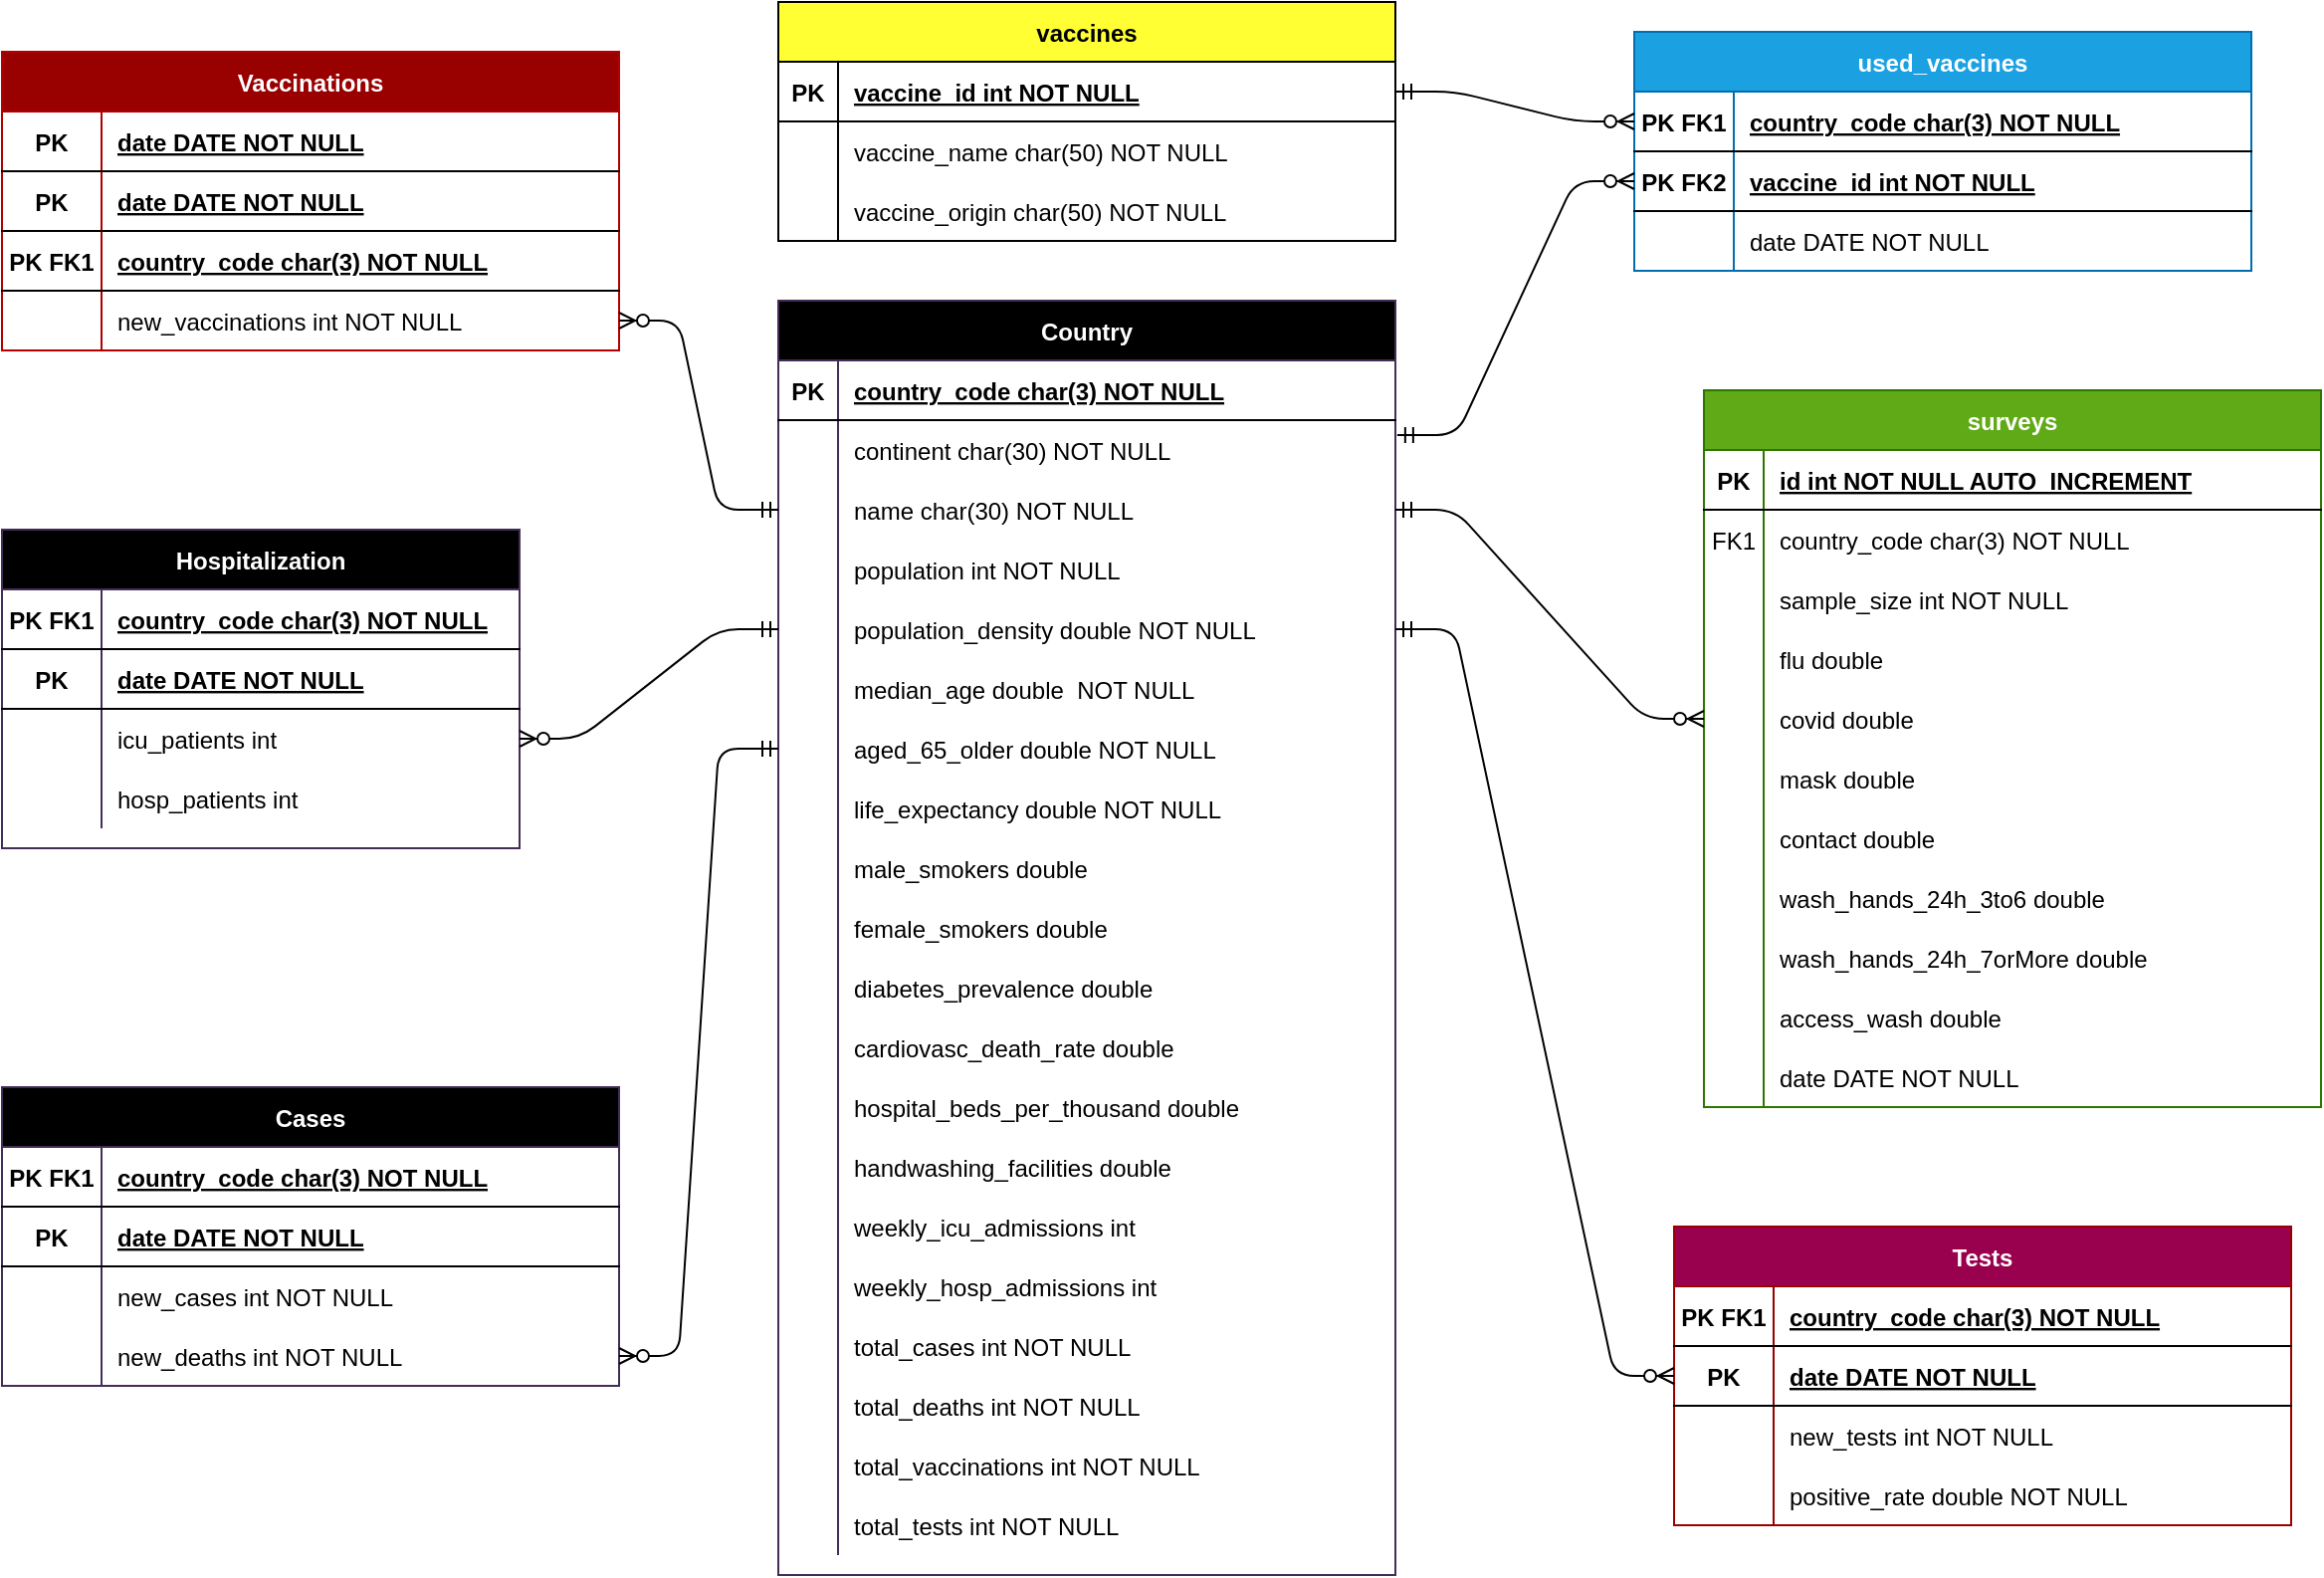 <mxfile version="14.5.1" type="github">
  <diagram id="R2lEEEUBdFMjLlhIrx00" name="Page-1">
    <mxGraphModel dx="6433" dy="5980" grid="1" gridSize="10" guides="1" tooltips="1" connect="1" arrows="1" fold="1" page="1" pageScale="1" pageWidth="1500" pageHeight="1000" math="0" shadow="0" extFonts="Permanent Marker^https://fonts.googleapis.com/css?family=Permanent+Marker">
      <root>
        <mxCell id="0" />
        <mxCell id="1" parent="0" />
        <mxCell id="SY6T6C2xdvZ6JYTsEvK5-23" value="Country" style="shape=table;startSize=30;container=1;collapsible=1;childLayout=tableLayout;fixedRows=1;rowLines=0;fontStyle=1;align=center;resizeLast=1;strokeColor=#432D57;fontColor=#ffffff;fillColor=#000000;" parent="1" vertex="1">
          <mxGeometry x="-2480" y="-3800" width="310" height="640" as="geometry">
            <mxRectangle x="100" y="-850" width="80" height="30" as="alternateBounds" />
          </mxGeometry>
        </mxCell>
        <mxCell id="SY6T6C2xdvZ6JYTsEvK5-24" value="" style="shape=partialRectangle;collapsible=0;dropTarget=0;pointerEvents=0;fillColor=none;points=[[0,0.5],[1,0.5]];portConstraint=eastwest;top=0;left=0;right=0;bottom=1;" parent="SY6T6C2xdvZ6JYTsEvK5-23" vertex="1">
          <mxGeometry y="30" width="310" height="30" as="geometry" />
        </mxCell>
        <mxCell id="SY6T6C2xdvZ6JYTsEvK5-25" value="PK" style="shape=partialRectangle;overflow=hidden;connectable=0;fillColor=none;top=0;left=0;bottom=0;right=0;fontStyle=1;" parent="SY6T6C2xdvZ6JYTsEvK5-24" vertex="1">
          <mxGeometry width="30" height="30" as="geometry" />
        </mxCell>
        <mxCell id="SY6T6C2xdvZ6JYTsEvK5-26" value="country_code char(3) NOT NULL" style="shape=partialRectangle;overflow=hidden;connectable=0;fillColor=none;top=0;left=0;bottom=0;right=0;align=left;spacingLeft=6;fontStyle=5;" parent="SY6T6C2xdvZ6JYTsEvK5-24" vertex="1">
          <mxGeometry x="30" width="280" height="30" as="geometry" />
        </mxCell>
        <mxCell id="SY6T6C2xdvZ6JYTsEvK5-27" value="" style="shape=partialRectangle;collapsible=0;dropTarget=0;pointerEvents=0;fillColor=none;points=[[0,0.5],[1,0.5]];portConstraint=eastwest;top=0;left=0;right=0;bottom=0;" parent="SY6T6C2xdvZ6JYTsEvK5-23" vertex="1">
          <mxGeometry y="60" width="310" height="30" as="geometry" />
        </mxCell>
        <mxCell id="SY6T6C2xdvZ6JYTsEvK5-28" value="" style="shape=partialRectangle;overflow=hidden;connectable=0;fillColor=none;top=0;left=0;bottom=0;right=0;" parent="SY6T6C2xdvZ6JYTsEvK5-27" vertex="1">
          <mxGeometry width="30" height="30" as="geometry" />
        </mxCell>
        <mxCell id="SY6T6C2xdvZ6JYTsEvK5-29" value="continent char(30) NOT NULL" style="shape=partialRectangle;overflow=hidden;connectable=0;fillColor=none;top=0;left=0;bottom=0;right=0;align=left;spacingLeft=6;" parent="SY6T6C2xdvZ6JYTsEvK5-27" vertex="1">
          <mxGeometry x="30" width="280" height="30" as="geometry" />
        </mxCell>
        <mxCell id="SY6T6C2xdvZ6JYTsEvK5-30" value="" style="shape=partialRectangle;collapsible=0;dropTarget=0;pointerEvents=0;fillColor=none;top=0;left=0;bottom=0;right=0;points=[[0,0.5],[1,0.5]];portConstraint=eastwest;" parent="SY6T6C2xdvZ6JYTsEvK5-23" vertex="1">
          <mxGeometry y="90" width="310" height="30" as="geometry" />
        </mxCell>
        <mxCell id="SY6T6C2xdvZ6JYTsEvK5-31" value="" style="shape=partialRectangle;connectable=0;fillColor=none;top=0;left=0;bottom=0;right=0;editable=1;overflow=hidden;" parent="SY6T6C2xdvZ6JYTsEvK5-30" vertex="1">
          <mxGeometry width="30" height="30" as="geometry" />
        </mxCell>
        <mxCell id="SY6T6C2xdvZ6JYTsEvK5-32" value="name char(30) NOT NULL" style="shape=partialRectangle;connectable=0;fillColor=none;top=0;left=0;bottom=0;right=0;align=left;spacingLeft=6;overflow=hidden;" parent="SY6T6C2xdvZ6JYTsEvK5-30" vertex="1">
          <mxGeometry x="30" width="280" height="30" as="geometry" />
        </mxCell>
        <mxCell id="SY6T6C2xdvZ6JYTsEvK5-33" value="" style="shape=partialRectangle;collapsible=0;dropTarget=0;pointerEvents=0;fillColor=none;top=0;left=0;bottom=0;right=0;points=[[0,0.5],[1,0.5]];portConstraint=eastwest;" parent="SY6T6C2xdvZ6JYTsEvK5-23" vertex="1">
          <mxGeometry y="120" width="310" height="30" as="geometry" />
        </mxCell>
        <mxCell id="SY6T6C2xdvZ6JYTsEvK5-34" value="" style="shape=partialRectangle;connectable=0;fillColor=none;top=0;left=0;bottom=0;right=0;editable=1;overflow=hidden;" parent="SY6T6C2xdvZ6JYTsEvK5-33" vertex="1">
          <mxGeometry width="30" height="30" as="geometry" />
        </mxCell>
        <mxCell id="SY6T6C2xdvZ6JYTsEvK5-35" value="population int NOT NULL" style="shape=partialRectangle;connectable=0;fillColor=none;top=0;left=0;bottom=0;right=0;align=left;spacingLeft=6;overflow=hidden;" parent="SY6T6C2xdvZ6JYTsEvK5-33" vertex="1">
          <mxGeometry x="30" width="280" height="30" as="geometry" />
        </mxCell>
        <mxCell id="SY6T6C2xdvZ6JYTsEvK5-36" value="" style="shape=partialRectangle;collapsible=0;dropTarget=0;pointerEvents=0;fillColor=none;top=0;left=0;bottom=0;right=0;points=[[0,0.5],[1,0.5]];portConstraint=eastwest;" parent="SY6T6C2xdvZ6JYTsEvK5-23" vertex="1">
          <mxGeometry y="150" width="310" height="30" as="geometry" />
        </mxCell>
        <mxCell id="SY6T6C2xdvZ6JYTsEvK5-37" value="" style="shape=partialRectangle;connectable=0;fillColor=none;top=0;left=0;bottom=0;right=0;editable=1;overflow=hidden;" parent="SY6T6C2xdvZ6JYTsEvK5-36" vertex="1">
          <mxGeometry width="30" height="30" as="geometry" />
        </mxCell>
        <mxCell id="SY6T6C2xdvZ6JYTsEvK5-38" value="population_density double NOT NULL" style="shape=partialRectangle;connectable=0;fillColor=none;top=0;left=0;bottom=0;right=0;align=left;spacingLeft=6;overflow=hidden;" parent="SY6T6C2xdvZ6JYTsEvK5-36" vertex="1">
          <mxGeometry x="30" width="280" height="30" as="geometry" />
        </mxCell>
        <mxCell id="SY6T6C2xdvZ6JYTsEvK5-39" value="" style="shape=partialRectangle;collapsible=0;dropTarget=0;pointerEvents=0;fillColor=none;top=0;left=0;bottom=0;right=0;points=[[0,0.5],[1,0.5]];portConstraint=eastwest;" parent="SY6T6C2xdvZ6JYTsEvK5-23" vertex="1">
          <mxGeometry y="180" width="310" height="30" as="geometry" />
        </mxCell>
        <mxCell id="SY6T6C2xdvZ6JYTsEvK5-40" value="" style="shape=partialRectangle;connectable=0;fillColor=none;top=0;left=0;bottom=0;right=0;editable=1;overflow=hidden;" parent="SY6T6C2xdvZ6JYTsEvK5-39" vertex="1">
          <mxGeometry width="30" height="30" as="geometry" />
        </mxCell>
        <mxCell id="SY6T6C2xdvZ6JYTsEvK5-41" value="median_age double  NOT NULL" style="shape=partialRectangle;connectable=0;fillColor=none;top=0;left=0;bottom=0;right=0;align=left;spacingLeft=6;overflow=hidden;" parent="SY6T6C2xdvZ6JYTsEvK5-39" vertex="1">
          <mxGeometry x="30" width="280" height="30" as="geometry" />
        </mxCell>
        <mxCell id="SY6T6C2xdvZ6JYTsEvK5-42" value="" style="shape=partialRectangle;collapsible=0;dropTarget=0;pointerEvents=0;fillColor=none;top=0;left=0;bottom=0;right=0;points=[[0,0.5],[1,0.5]];portConstraint=eastwest;" parent="SY6T6C2xdvZ6JYTsEvK5-23" vertex="1">
          <mxGeometry y="210" width="310" height="30" as="geometry" />
        </mxCell>
        <mxCell id="SY6T6C2xdvZ6JYTsEvK5-43" value="" style="shape=partialRectangle;connectable=0;fillColor=none;top=0;left=0;bottom=0;right=0;editable=1;overflow=hidden;" parent="SY6T6C2xdvZ6JYTsEvK5-42" vertex="1">
          <mxGeometry width="30" height="30" as="geometry" />
        </mxCell>
        <mxCell id="SY6T6C2xdvZ6JYTsEvK5-44" value="aged_65_older double NOT NULL" style="shape=partialRectangle;connectable=0;fillColor=none;top=0;left=0;bottom=0;right=0;align=left;spacingLeft=6;overflow=hidden;" parent="SY6T6C2xdvZ6JYTsEvK5-42" vertex="1">
          <mxGeometry x="30" width="280" height="30" as="geometry" />
        </mxCell>
        <mxCell id="SY6T6C2xdvZ6JYTsEvK5-48" value="" style="shape=partialRectangle;collapsible=0;dropTarget=0;pointerEvents=0;fillColor=none;top=0;left=0;bottom=0;right=0;points=[[0,0.5],[1,0.5]];portConstraint=eastwest;" parent="SY6T6C2xdvZ6JYTsEvK5-23" vertex="1">
          <mxGeometry y="240" width="310" height="30" as="geometry" />
        </mxCell>
        <mxCell id="SY6T6C2xdvZ6JYTsEvK5-49" value="" style="shape=partialRectangle;connectable=0;fillColor=none;top=0;left=0;bottom=0;right=0;editable=1;overflow=hidden;" parent="SY6T6C2xdvZ6JYTsEvK5-48" vertex="1">
          <mxGeometry width="30" height="30" as="geometry" />
        </mxCell>
        <mxCell id="SY6T6C2xdvZ6JYTsEvK5-50" value="life_expectancy double NOT NULL" style="shape=partialRectangle;connectable=0;fillColor=none;top=0;left=0;bottom=0;right=0;align=left;spacingLeft=6;overflow=hidden;" parent="SY6T6C2xdvZ6JYTsEvK5-48" vertex="1">
          <mxGeometry x="30" width="280" height="30" as="geometry" />
        </mxCell>
        <mxCell id="SY6T6C2xdvZ6JYTsEvK5-51" value="" style="shape=partialRectangle;collapsible=0;dropTarget=0;pointerEvents=0;fillColor=none;top=0;left=0;bottom=0;right=0;points=[[0,0.5],[1,0.5]];portConstraint=eastwest;" parent="SY6T6C2xdvZ6JYTsEvK5-23" vertex="1">
          <mxGeometry y="270" width="310" height="30" as="geometry" />
        </mxCell>
        <mxCell id="SY6T6C2xdvZ6JYTsEvK5-52" value="" style="shape=partialRectangle;connectable=0;fillColor=none;top=0;left=0;bottom=0;right=0;editable=1;overflow=hidden;" parent="SY6T6C2xdvZ6JYTsEvK5-51" vertex="1">
          <mxGeometry width="30" height="30" as="geometry" />
        </mxCell>
        <mxCell id="SY6T6C2xdvZ6JYTsEvK5-53" value="male_smokers double" style="shape=partialRectangle;connectable=0;fillColor=none;top=0;left=0;bottom=0;right=0;align=left;spacingLeft=6;overflow=hidden;" parent="SY6T6C2xdvZ6JYTsEvK5-51" vertex="1">
          <mxGeometry x="30" width="280" height="30" as="geometry" />
        </mxCell>
        <mxCell id="SY6T6C2xdvZ6JYTsEvK5-54" value="" style="shape=partialRectangle;collapsible=0;dropTarget=0;pointerEvents=0;fillColor=none;top=0;left=0;bottom=0;right=0;points=[[0,0.5],[1,0.5]];portConstraint=eastwest;" parent="SY6T6C2xdvZ6JYTsEvK5-23" vertex="1">
          <mxGeometry y="300" width="310" height="30" as="geometry" />
        </mxCell>
        <mxCell id="SY6T6C2xdvZ6JYTsEvK5-55" value="" style="shape=partialRectangle;connectable=0;fillColor=none;top=0;left=0;bottom=0;right=0;editable=1;overflow=hidden;" parent="SY6T6C2xdvZ6JYTsEvK5-54" vertex="1">
          <mxGeometry width="30" height="30" as="geometry" />
        </mxCell>
        <mxCell id="SY6T6C2xdvZ6JYTsEvK5-56" value="female_smokers double" style="shape=partialRectangle;connectable=0;fillColor=none;top=0;left=0;bottom=0;right=0;align=left;spacingLeft=6;overflow=hidden;" parent="SY6T6C2xdvZ6JYTsEvK5-54" vertex="1">
          <mxGeometry x="30" width="280" height="30" as="geometry" />
        </mxCell>
        <mxCell id="SY6T6C2xdvZ6JYTsEvK5-57" value="" style="shape=partialRectangle;collapsible=0;dropTarget=0;pointerEvents=0;fillColor=none;top=0;left=0;bottom=0;right=0;points=[[0,0.5],[1,0.5]];portConstraint=eastwest;" parent="SY6T6C2xdvZ6JYTsEvK5-23" vertex="1">
          <mxGeometry y="330" width="310" height="30" as="geometry" />
        </mxCell>
        <mxCell id="SY6T6C2xdvZ6JYTsEvK5-58" value="" style="shape=partialRectangle;connectable=0;fillColor=none;top=0;left=0;bottom=0;right=0;editable=1;overflow=hidden;" parent="SY6T6C2xdvZ6JYTsEvK5-57" vertex="1">
          <mxGeometry width="30" height="30" as="geometry" />
        </mxCell>
        <mxCell id="SY6T6C2xdvZ6JYTsEvK5-59" value="diabetes_prevalence double" style="shape=partialRectangle;connectable=0;fillColor=none;top=0;left=0;bottom=0;right=0;align=left;spacingLeft=6;overflow=hidden;" parent="SY6T6C2xdvZ6JYTsEvK5-57" vertex="1">
          <mxGeometry x="30" width="280" height="30" as="geometry" />
        </mxCell>
        <mxCell id="SY6T6C2xdvZ6JYTsEvK5-60" value="" style="shape=partialRectangle;collapsible=0;dropTarget=0;pointerEvents=0;fillColor=none;top=0;left=0;bottom=0;right=0;points=[[0,0.5],[1,0.5]];portConstraint=eastwest;" parent="SY6T6C2xdvZ6JYTsEvK5-23" vertex="1">
          <mxGeometry y="360" width="310" height="30" as="geometry" />
        </mxCell>
        <mxCell id="SY6T6C2xdvZ6JYTsEvK5-61" value="" style="shape=partialRectangle;connectable=0;fillColor=none;top=0;left=0;bottom=0;right=0;editable=1;overflow=hidden;" parent="SY6T6C2xdvZ6JYTsEvK5-60" vertex="1">
          <mxGeometry width="30" height="30" as="geometry" />
        </mxCell>
        <mxCell id="SY6T6C2xdvZ6JYTsEvK5-62" value="cardiovasc_death_rate double" style="shape=partialRectangle;connectable=0;fillColor=none;top=0;left=0;bottom=0;right=0;align=left;spacingLeft=6;overflow=hidden;" parent="SY6T6C2xdvZ6JYTsEvK5-60" vertex="1">
          <mxGeometry x="30" width="280" height="30" as="geometry" />
        </mxCell>
        <mxCell id="SY6T6C2xdvZ6JYTsEvK5-63" value="" style="shape=partialRectangle;collapsible=0;dropTarget=0;pointerEvents=0;fillColor=none;top=0;left=0;bottom=0;right=0;points=[[0,0.5],[1,0.5]];portConstraint=eastwest;" parent="SY6T6C2xdvZ6JYTsEvK5-23" vertex="1">
          <mxGeometry y="390" width="310" height="30" as="geometry" />
        </mxCell>
        <mxCell id="SY6T6C2xdvZ6JYTsEvK5-64" value="" style="shape=partialRectangle;connectable=0;fillColor=none;top=0;left=0;bottom=0;right=0;editable=1;overflow=hidden;" parent="SY6T6C2xdvZ6JYTsEvK5-63" vertex="1">
          <mxGeometry width="30" height="30" as="geometry" />
        </mxCell>
        <mxCell id="SY6T6C2xdvZ6JYTsEvK5-65" value="hospital_beds_per_thousand double" style="shape=partialRectangle;connectable=0;fillColor=none;top=0;left=0;bottom=0;right=0;align=left;spacingLeft=6;overflow=hidden;" parent="SY6T6C2xdvZ6JYTsEvK5-63" vertex="1">
          <mxGeometry x="30" width="280" height="30" as="geometry" />
        </mxCell>
        <mxCell id="SY6T6C2xdvZ6JYTsEvK5-66" value="" style="shape=partialRectangle;collapsible=0;dropTarget=0;pointerEvents=0;fillColor=none;top=0;left=0;bottom=0;right=0;points=[[0,0.5],[1,0.5]];portConstraint=eastwest;" parent="SY6T6C2xdvZ6JYTsEvK5-23" vertex="1">
          <mxGeometry y="420" width="310" height="30" as="geometry" />
        </mxCell>
        <mxCell id="SY6T6C2xdvZ6JYTsEvK5-67" value="" style="shape=partialRectangle;connectable=0;fillColor=none;top=0;left=0;bottom=0;right=0;editable=1;overflow=hidden;" parent="SY6T6C2xdvZ6JYTsEvK5-66" vertex="1">
          <mxGeometry width="30" height="30" as="geometry" />
        </mxCell>
        <mxCell id="SY6T6C2xdvZ6JYTsEvK5-68" value="handwashing_facilities double" style="shape=partialRectangle;connectable=0;fillColor=none;top=0;left=0;bottom=0;right=0;align=left;spacingLeft=6;overflow=hidden;" parent="SY6T6C2xdvZ6JYTsEvK5-66" vertex="1">
          <mxGeometry x="30" width="280" height="30" as="geometry" />
        </mxCell>
        <mxCell id="i1jgldQ-t3BPZC3gFsLu-51" value="" style="shape=partialRectangle;collapsible=0;dropTarget=0;pointerEvents=0;fillColor=none;top=0;left=0;bottom=0;right=0;points=[[0,0.5],[1,0.5]];portConstraint=eastwest;" parent="SY6T6C2xdvZ6JYTsEvK5-23" vertex="1">
          <mxGeometry y="450" width="310" height="30" as="geometry" />
        </mxCell>
        <mxCell id="i1jgldQ-t3BPZC3gFsLu-52" value="" style="shape=partialRectangle;connectable=0;fillColor=none;top=0;left=0;bottom=0;right=0;editable=1;overflow=hidden;" parent="i1jgldQ-t3BPZC3gFsLu-51" vertex="1">
          <mxGeometry width="30" height="30" as="geometry" />
        </mxCell>
        <mxCell id="i1jgldQ-t3BPZC3gFsLu-53" value="weekly_icu_admissions int" style="shape=partialRectangle;connectable=0;fillColor=none;top=0;left=0;bottom=0;right=0;align=left;spacingLeft=6;overflow=hidden;" parent="i1jgldQ-t3BPZC3gFsLu-51" vertex="1">
          <mxGeometry x="30" width="280" height="30" as="geometry" />
        </mxCell>
        <mxCell id="i1jgldQ-t3BPZC3gFsLu-58" value="" style="shape=partialRectangle;collapsible=0;dropTarget=0;pointerEvents=0;fillColor=none;top=0;left=0;bottom=0;right=0;points=[[0,0.5],[1,0.5]];portConstraint=eastwest;" parent="SY6T6C2xdvZ6JYTsEvK5-23" vertex="1">
          <mxGeometry y="480" width="310" height="30" as="geometry" />
        </mxCell>
        <mxCell id="i1jgldQ-t3BPZC3gFsLu-59" value="" style="shape=partialRectangle;connectable=0;fillColor=none;top=0;left=0;bottom=0;right=0;editable=1;overflow=hidden;" parent="i1jgldQ-t3BPZC3gFsLu-58" vertex="1">
          <mxGeometry width="30" height="30" as="geometry" />
        </mxCell>
        <mxCell id="i1jgldQ-t3BPZC3gFsLu-60" value="weekly_hosp_admissions int" style="shape=partialRectangle;connectable=0;fillColor=none;top=0;left=0;bottom=0;right=0;align=left;spacingLeft=6;overflow=hidden;" parent="i1jgldQ-t3BPZC3gFsLu-58" vertex="1">
          <mxGeometry x="30" width="280" height="30" as="geometry" />
        </mxCell>
        <mxCell id="i1jgldQ-t3BPZC3gFsLu-32" value="" style="shape=partialRectangle;collapsible=0;dropTarget=0;pointerEvents=0;fillColor=none;top=0;left=0;bottom=0;right=0;points=[[0,0.5],[1,0.5]];portConstraint=eastwest;" parent="SY6T6C2xdvZ6JYTsEvK5-23" vertex="1">
          <mxGeometry y="510" width="310" height="30" as="geometry" />
        </mxCell>
        <mxCell id="i1jgldQ-t3BPZC3gFsLu-33" value="" style="shape=partialRectangle;connectable=0;fillColor=none;top=0;left=0;bottom=0;right=0;editable=1;overflow=hidden;" parent="i1jgldQ-t3BPZC3gFsLu-32" vertex="1">
          <mxGeometry width="30" height="30" as="geometry" />
        </mxCell>
        <mxCell id="i1jgldQ-t3BPZC3gFsLu-34" value="total_cases int NOT NULL" style="shape=partialRectangle;connectable=0;fillColor=none;top=0;left=0;bottom=0;right=0;align=left;spacingLeft=6;overflow=hidden;" parent="i1jgldQ-t3BPZC3gFsLu-32" vertex="1">
          <mxGeometry x="30" width="280" height="30" as="geometry" />
        </mxCell>
        <mxCell id="i1jgldQ-t3BPZC3gFsLu-35" value="" style="shape=partialRectangle;collapsible=0;dropTarget=0;pointerEvents=0;fillColor=none;top=0;left=0;bottom=0;right=0;points=[[0,0.5],[1,0.5]];portConstraint=eastwest;" parent="SY6T6C2xdvZ6JYTsEvK5-23" vertex="1">
          <mxGeometry y="540" width="310" height="30" as="geometry" />
        </mxCell>
        <mxCell id="i1jgldQ-t3BPZC3gFsLu-36" value="" style="shape=partialRectangle;connectable=0;fillColor=none;top=0;left=0;bottom=0;right=0;editable=1;overflow=hidden;" parent="i1jgldQ-t3BPZC3gFsLu-35" vertex="1">
          <mxGeometry width="30" height="30" as="geometry" />
        </mxCell>
        <mxCell id="i1jgldQ-t3BPZC3gFsLu-37" value="total_deaths int NOT NULL" style="shape=partialRectangle;connectable=0;fillColor=none;top=0;left=0;bottom=0;right=0;align=left;spacingLeft=6;overflow=hidden;" parent="i1jgldQ-t3BPZC3gFsLu-35" vertex="1">
          <mxGeometry x="30" width="280" height="30" as="geometry" />
        </mxCell>
        <mxCell id="l6TBghmeu1Rl9ifIMnc_-8" value="" style="shape=partialRectangle;collapsible=0;dropTarget=0;pointerEvents=0;fillColor=none;points=[[0,0.5],[1,0.5]];portConstraint=eastwest;top=0;left=0;right=0;bottom=0;" parent="SY6T6C2xdvZ6JYTsEvK5-23" vertex="1">
          <mxGeometry y="570" width="310" height="30" as="geometry" />
        </mxCell>
        <mxCell id="l6TBghmeu1Rl9ifIMnc_-9" value="" style="shape=partialRectangle;overflow=hidden;connectable=0;fillColor=none;top=0;left=0;bottom=0;right=0;" parent="l6TBghmeu1Rl9ifIMnc_-8" vertex="1">
          <mxGeometry width="30" height="30" as="geometry" />
        </mxCell>
        <mxCell id="l6TBghmeu1Rl9ifIMnc_-10" value="total_vaccinations int NOT NULL" style="shape=partialRectangle;overflow=hidden;connectable=0;fillColor=none;top=0;left=0;bottom=0;right=0;align=left;spacingLeft=6;" parent="l6TBghmeu1Rl9ifIMnc_-8" vertex="1">
          <mxGeometry x="30" width="280" height="30" as="geometry" />
        </mxCell>
        <mxCell id="i1jgldQ-t3BPZC3gFsLu-38" value="" style="shape=partialRectangle;collapsible=0;dropTarget=0;pointerEvents=0;fillColor=none;top=0;left=0;bottom=0;right=0;points=[[0,0.5],[1,0.5]];portConstraint=eastwest;" parent="SY6T6C2xdvZ6JYTsEvK5-23" vertex="1">
          <mxGeometry y="600" width="310" height="30" as="geometry" />
        </mxCell>
        <mxCell id="i1jgldQ-t3BPZC3gFsLu-39" value="" style="shape=partialRectangle;connectable=0;fillColor=none;top=0;left=0;bottom=0;right=0;editable=1;overflow=hidden;" parent="i1jgldQ-t3BPZC3gFsLu-38" vertex="1">
          <mxGeometry width="30" height="30" as="geometry" />
        </mxCell>
        <mxCell id="i1jgldQ-t3BPZC3gFsLu-40" value="total_tests int NOT NULL" style="shape=partialRectangle;connectable=0;fillColor=none;top=0;left=0;bottom=0;right=0;align=left;spacingLeft=6;overflow=hidden;" parent="i1jgldQ-t3BPZC3gFsLu-38" vertex="1">
          <mxGeometry x="30" width="280" height="30" as="geometry" />
        </mxCell>
        <mxCell id="Avo9RZXMjpHJ_VReg2Jq-1" value="Cases" style="shape=table;startSize=30;container=1;collapsible=1;childLayout=tableLayout;fixedRows=1;rowLines=0;fontStyle=1;align=center;resizeLast=1;strokeColor=#432D57;fontColor=#ffffff;fillColor=#000000;" parent="1" vertex="1">
          <mxGeometry x="-2870" y="-3405" width="310" height="150" as="geometry" />
        </mxCell>
        <mxCell id="Avo9RZXMjpHJ_VReg2Jq-2" value="" style="shape=partialRectangle;collapsible=0;dropTarget=0;pointerEvents=0;fillColor=none;points=[[0,0.5],[1,0.5]];portConstraint=eastwest;top=0;left=0;right=0;bottom=1;" parent="Avo9RZXMjpHJ_VReg2Jq-1" vertex="1">
          <mxGeometry y="30" width="310" height="30" as="geometry" />
        </mxCell>
        <mxCell id="Avo9RZXMjpHJ_VReg2Jq-3" value="PK FK1" style="shape=partialRectangle;overflow=hidden;connectable=0;fillColor=none;top=0;left=0;bottom=0;right=0;fontStyle=1;" parent="Avo9RZXMjpHJ_VReg2Jq-2" vertex="1">
          <mxGeometry width="50" height="30" as="geometry" />
        </mxCell>
        <mxCell id="Avo9RZXMjpHJ_VReg2Jq-4" value="country_code char(3) NOT NULL" style="shape=partialRectangle;overflow=hidden;connectable=0;fillColor=none;top=0;left=0;bottom=0;right=0;align=left;spacingLeft=6;fontStyle=5;" parent="Avo9RZXMjpHJ_VReg2Jq-2" vertex="1">
          <mxGeometry x="50" width="260" height="30" as="geometry" />
        </mxCell>
        <mxCell id="i1jgldQ-t3BPZC3gFsLu-18" value="" style="shape=partialRectangle;collapsible=0;dropTarget=0;pointerEvents=0;fillColor=none;top=0;left=0;bottom=1;right=0;points=[[0,0.5],[1,0.5]];portConstraint=eastwest;" parent="Avo9RZXMjpHJ_VReg2Jq-1" vertex="1">
          <mxGeometry y="60" width="310" height="30" as="geometry" />
        </mxCell>
        <mxCell id="i1jgldQ-t3BPZC3gFsLu-19" value="PK" style="shape=partialRectangle;connectable=0;fillColor=none;top=0;left=0;bottom=0;right=0;fontStyle=1;overflow=hidden;" parent="i1jgldQ-t3BPZC3gFsLu-18" vertex="1">
          <mxGeometry width="50" height="30" as="geometry" />
        </mxCell>
        <mxCell id="i1jgldQ-t3BPZC3gFsLu-20" value="date DATE NOT NULL" style="shape=partialRectangle;connectable=0;fillColor=none;top=0;left=0;bottom=0;right=0;align=left;spacingLeft=6;fontStyle=5;overflow=hidden;" parent="i1jgldQ-t3BPZC3gFsLu-18" vertex="1">
          <mxGeometry x="50" width="260" height="30" as="geometry" />
        </mxCell>
        <mxCell id="Avo9RZXMjpHJ_VReg2Jq-8" value="" style="shape=partialRectangle;collapsible=0;dropTarget=0;pointerEvents=0;fillColor=none;top=0;left=0;bottom=0;right=0;points=[[0,0.5],[1,0.5]];portConstraint=eastwest;" parent="Avo9RZXMjpHJ_VReg2Jq-1" vertex="1">
          <mxGeometry y="90" width="310" height="30" as="geometry" />
        </mxCell>
        <mxCell id="Avo9RZXMjpHJ_VReg2Jq-9" value="" style="shape=partialRectangle;connectable=0;fillColor=none;top=0;left=0;bottom=0;right=0;editable=1;overflow=hidden;" parent="Avo9RZXMjpHJ_VReg2Jq-8" vertex="1">
          <mxGeometry width="50" height="30" as="geometry" />
        </mxCell>
        <mxCell id="Avo9RZXMjpHJ_VReg2Jq-10" value="new_cases int NOT NULL" style="shape=partialRectangle;connectable=0;fillColor=none;top=0;left=0;bottom=0;right=0;align=left;spacingLeft=6;overflow=hidden;" parent="Avo9RZXMjpHJ_VReg2Jq-8" vertex="1">
          <mxGeometry x="50" width="260" height="30" as="geometry" />
        </mxCell>
        <mxCell id="Avo9RZXMjpHJ_VReg2Jq-14" value="" style="shape=partialRectangle;collapsible=0;dropTarget=0;pointerEvents=0;fillColor=none;top=0;left=0;bottom=0;right=0;points=[[0,0.5],[1,0.5]];portConstraint=eastwest;" parent="Avo9RZXMjpHJ_VReg2Jq-1" vertex="1">
          <mxGeometry y="120" width="310" height="30" as="geometry" />
        </mxCell>
        <mxCell id="Avo9RZXMjpHJ_VReg2Jq-15" value="" style="shape=partialRectangle;connectable=0;fillColor=none;top=0;left=0;bottom=0;right=0;editable=1;overflow=hidden;" parent="Avo9RZXMjpHJ_VReg2Jq-14" vertex="1">
          <mxGeometry width="50" height="30" as="geometry" />
        </mxCell>
        <mxCell id="Avo9RZXMjpHJ_VReg2Jq-16" value="new_deaths int NOT NULL" style="shape=partialRectangle;connectable=0;fillColor=none;top=0;left=0;bottom=0;right=0;align=left;spacingLeft=6;overflow=hidden;" parent="Avo9RZXMjpHJ_VReg2Jq-14" vertex="1">
          <mxGeometry x="50" width="260" height="30" as="geometry" />
        </mxCell>
        <mxCell id="6juvHSTaz4ELKmHyLh1n-1" value="Tests" style="shape=table;startSize=30;container=1;collapsible=1;childLayout=tableLayout;fixedRows=1;rowLines=0;fontStyle=1;align=center;resizeLast=1;fontColor=#ffffff;fillColor=#99004D;strokeColor=#990000;" parent="1" vertex="1">
          <mxGeometry x="-2030" y="-3335" width="310" height="150.0" as="geometry" />
        </mxCell>
        <mxCell id="i1jgldQ-t3BPZC3gFsLu-15" value="" style="shape=partialRectangle;collapsible=0;dropTarget=0;pointerEvents=0;fillColor=none;top=0;left=0;bottom=1;right=0;points=[[0,0.5],[1,0.5]];portConstraint=eastwest;" parent="6juvHSTaz4ELKmHyLh1n-1" vertex="1">
          <mxGeometry y="30" width="310" height="30" as="geometry" />
        </mxCell>
        <mxCell id="i1jgldQ-t3BPZC3gFsLu-16" value="PK FK1" style="shape=partialRectangle;connectable=0;fillColor=none;top=0;left=0;bottom=0;right=0;fontStyle=1;overflow=hidden;" parent="i1jgldQ-t3BPZC3gFsLu-15" vertex="1">
          <mxGeometry width="50" height="30" as="geometry" />
        </mxCell>
        <mxCell id="i1jgldQ-t3BPZC3gFsLu-17" value="country_code char(3) NOT NULL" style="shape=partialRectangle;connectable=0;fillColor=none;top=0;left=0;bottom=0;right=0;align=left;spacingLeft=6;fontStyle=5;overflow=hidden;" parent="i1jgldQ-t3BPZC3gFsLu-15" vertex="1">
          <mxGeometry x="50" width="260" height="30" as="geometry" />
        </mxCell>
        <mxCell id="6juvHSTaz4ELKmHyLh1n-2" value="" style="shape=partialRectangle;collapsible=0;dropTarget=0;pointerEvents=0;fillColor=none;points=[[0,0.5],[1,0.5]];portConstraint=eastwest;top=0;left=0;right=0;bottom=1;" parent="6juvHSTaz4ELKmHyLh1n-1" vertex="1">
          <mxGeometry y="60" width="310" height="30" as="geometry" />
        </mxCell>
        <mxCell id="6juvHSTaz4ELKmHyLh1n-3" value="PK" style="shape=partialRectangle;overflow=hidden;connectable=0;fillColor=none;top=0;left=0;bottom=0;right=0;fontStyle=1;" parent="6juvHSTaz4ELKmHyLh1n-2" vertex="1">
          <mxGeometry width="50" height="30" as="geometry" />
        </mxCell>
        <mxCell id="6juvHSTaz4ELKmHyLh1n-4" value="date DATE NOT NULL" style="shape=partialRectangle;overflow=hidden;connectable=0;fillColor=none;top=0;left=0;bottom=0;right=0;align=left;spacingLeft=6;fontStyle=5;" parent="6juvHSTaz4ELKmHyLh1n-2" vertex="1">
          <mxGeometry x="50" width="260" height="30" as="geometry" />
        </mxCell>
        <mxCell id="6juvHSTaz4ELKmHyLh1n-11" value="" style="shape=partialRectangle;collapsible=0;dropTarget=0;pointerEvents=0;fillColor=none;top=0;left=0;bottom=0;right=0;points=[[0,0.5],[1,0.5]];portConstraint=eastwest;" parent="6juvHSTaz4ELKmHyLh1n-1" vertex="1">
          <mxGeometry y="90" width="310" height="30" as="geometry" />
        </mxCell>
        <mxCell id="6juvHSTaz4ELKmHyLh1n-12" value="" style="shape=partialRectangle;connectable=0;fillColor=none;top=0;left=0;bottom=0;right=0;editable=1;overflow=hidden;" parent="6juvHSTaz4ELKmHyLh1n-11" vertex="1">
          <mxGeometry width="50" height="30" as="geometry" />
        </mxCell>
        <mxCell id="6juvHSTaz4ELKmHyLh1n-13" value="new_tests int NOT NULL" style="shape=partialRectangle;connectable=0;fillColor=none;top=0;left=0;bottom=0;right=0;align=left;spacingLeft=6;overflow=hidden;" parent="6juvHSTaz4ELKmHyLh1n-11" vertex="1">
          <mxGeometry x="50" width="260" height="30" as="geometry" />
        </mxCell>
        <mxCell id="6juvHSTaz4ELKmHyLh1n-14" value="" style="shape=partialRectangle;collapsible=0;dropTarget=0;pointerEvents=0;fillColor=none;top=0;left=0;bottom=0;right=0;points=[[0,0.5],[1,0.5]];portConstraint=eastwest;" parent="6juvHSTaz4ELKmHyLh1n-1" vertex="1">
          <mxGeometry y="120" width="310" height="30" as="geometry" />
        </mxCell>
        <mxCell id="6juvHSTaz4ELKmHyLh1n-15" value="" style="shape=partialRectangle;connectable=0;fillColor=none;top=0;left=0;bottom=0;right=0;editable=1;overflow=hidden;" parent="6juvHSTaz4ELKmHyLh1n-14" vertex="1">
          <mxGeometry width="50" height="30" as="geometry" />
        </mxCell>
        <mxCell id="6juvHSTaz4ELKmHyLh1n-16" value="positive_rate double NOT NULL" style="shape=partialRectangle;connectable=0;fillColor=none;top=0;left=0;bottom=0;right=0;align=left;spacingLeft=6;overflow=hidden;" parent="6juvHSTaz4ELKmHyLh1n-14" vertex="1">
          <mxGeometry x="50" width="260" height="30" as="geometry" />
        </mxCell>
        <mxCell id="l6TBghmeu1Rl9ifIMnc_-1" value="Vaccinations" style="shape=table;startSize=30;container=1;collapsible=1;childLayout=tableLayout;fixedRows=1;rowLines=0;fontStyle=1;align=center;resizeLast=1;strokeColor=#B20000;fontColor=#ffffff;fillColor=#990000;" parent="1" vertex="1">
          <mxGeometry x="-2870" y="-3925" width="310" height="150" as="geometry" />
        </mxCell>
        <mxCell id="i1jgldQ-t3BPZC3gFsLu-61" value="" style="shape=partialRectangle;collapsible=0;dropTarget=0;pointerEvents=0;fillColor=none;points=[[0,0.5],[1,0.5]];portConstraint=eastwest;top=0;left=0;right=0;bottom=1;" parent="l6TBghmeu1Rl9ifIMnc_-1" vertex="1">
          <mxGeometry y="30" width="310" height="30" as="geometry" />
        </mxCell>
        <mxCell id="i1jgldQ-t3BPZC3gFsLu-62" value="PK" style="shape=partialRectangle;overflow=hidden;connectable=0;fillColor=none;top=0;left=0;bottom=0;right=0;fontStyle=1;" parent="i1jgldQ-t3BPZC3gFsLu-61" vertex="1">
          <mxGeometry width="50" height="30" as="geometry" />
        </mxCell>
        <mxCell id="i1jgldQ-t3BPZC3gFsLu-63" value="date DATE NOT NULL" style="shape=partialRectangle;overflow=hidden;connectable=0;fillColor=none;top=0;left=0;bottom=0;right=0;align=left;spacingLeft=6;fontStyle=5;" parent="i1jgldQ-t3BPZC3gFsLu-61" vertex="1">
          <mxGeometry x="50" width="260" height="30" as="geometry" />
        </mxCell>
        <mxCell id="l6TBghmeu1Rl9ifIMnc_-2" value="" style="shape=partialRectangle;collapsible=0;dropTarget=0;pointerEvents=0;fillColor=none;points=[[0,0.5],[1,0.5]];portConstraint=eastwest;top=0;left=0;right=0;bottom=1;" parent="l6TBghmeu1Rl9ifIMnc_-1" vertex="1">
          <mxGeometry y="60" width="310" height="30" as="geometry" />
        </mxCell>
        <mxCell id="l6TBghmeu1Rl9ifIMnc_-3" value="PK" style="shape=partialRectangle;overflow=hidden;connectable=0;fillColor=none;top=0;left=0;bottom=0;right=0;fontStyle=1;" parent="l6TBghmeu1Rl9ifIMnc_-2" vertex="1">
          <mxGeometry width="50" height="30" as="geometry" />
        </mxCell>
        <mxCell id="l6TBghmeu1Rl9ifIMnc_-4" value="date DATE NOT NULL" style="shape=partialRectangle;overflow=hidden;connectable=0;fillColor=none;top=0;left=0;bottom=0;right=0;align=left;spacingLeft=6;fontStyle=5;" parent="l6TBghmeu1Rl9ifIMnc_-2" vertex="1">
          <mxGeometry x="50" width="260" height="30" as="geometry" />
        </mxCell>
        <mxCell id="i1jgldQ-t3BPZC3gFsLu-24" value="" style="shape=partialRectangle;collapsible=0;dropTarget=0;pointerEvents=0;fillColor=none;top=0;left=0;bottom=1;right=0;points=[[0,0.5],[1,0.5]];portConstraint=eastwest;" parent="l6TBghmeu1Rl9ifIMnc_-1" vertex="1">
          <mxGeometry y="90" width="310" height="30" as="geometry" />
        </mxCell>
        <mxCell id="i1jgldQ-t3BPZC3gFsLu-25" value="PK FK1" style="shape=partialRectangle;connectable=0;fillColor=none;top=0;left=0;bottom=0;right=0;fontStyle=1;overflow=hidden;" parent="i1jgldQ-t3BPZC3gFsLu-24" vertex="1">
          <mxGeometry width="50" height="30" as="geometry" />
        </mxCell>
        <mxCell id="i1jgldQ-t3BPZC3gFsLu-26" value="country_code char(3) NOT NULL" style="shape=partialRectangle;connectable=0;fillColor=none;top=0;left=0;bottom=0;right=0;align=left;spacingLeft=6;fontStyle=5;overflow=hidden;" parent="i1jgldQ-t3BPZC3gFsLu-24" vertex="1">
          <mxGeometry x="50" width="260" height="30" as="geometry" />
        </mxCell>
        <mxCell id="l6TBghmeu1Rl9ifIMnc_-11" value="" style="shape=partialRectangle;collapsible=0;dropTarget=0;pointerEvents=0;fillColor=none;top=0;left=0;bottom=0;right=0;points=[[0,0.5],[1,0.5]];portConstraint=eastwest;" parent="l6TBghmeu1Rl9ifIMnc_-1" vertex="1">
          <mxGeometry y="120" width="310" height="30" as="geometry" />
        </mxCell>
        <mxCell id="l6TBghmeu1Rl9ifIMnc_-12" value="" style="shape=partialRectangle;connectable=0;fillColor=none;top=0;left=0;bottom=0;right=0;editable=1;overflow=hidden;" parent="l6TBghmeu1Rl9ifIMnc_-11" vertex="1">
          <mxGeometry width="50" height="30" as="geometry" />
        </mxCell>
        <mxCell id="l6TBghmeu1Rl9ifIMnc_-13" value="new_vaccinations int NOT NULL" style="shape=partialRectangle;connectable=0;fillColor=none;top=0;left=0;bottom=0;right=0;align=left;spacingLeft=6;overflow=hidden;" parent="l6TBghmeu1Rl9ifIMnc_-11" vertex="1">
          <mxGeometry x="50" width="260" height="30" as="geometry" />
        </mxCell>
        <mxCell id="l6TBghmeu1Rl9ifIMnc_-21" value="used_vaccines" style="shape=table;startSize=30;container=1;collapsible=1;childLayout=tableLayout;fixedRows=1;rowLines=0;fontStyle=1;align=center;resizeLast=1;fillColor=#1ba1e2;strokeColor=#006EAF;fontColor=#ffffff;" parent="1" vertex="1">
          <mxGeometry x="-2050" y="-3935" width="310" height="120" as="geometry" />
        </mxCell>
        <mxCell id="l6TBghmeu1Rl9ifIMnc_-22" value="" style="shape=partialRectangle;collapsible=0;dropTarget=0;pointerEvents=0;fillColor=none;points=[[0,0.5],[1,0.5]];portConstraint=eastwest;top=0;left=0;right=0;bottom=1;" parent="l6TBghmeu1Rl9ifIMnc_-21" vertex="1">
          <mxGeometry y="30" width="310" height="30" as="geometry" />
        </mxCell>
        <mxCell id="l6TBghmeu1Rl9ifIMnc_-23" value="PK FK1" style="shape=partialRectangle;overflow=hidden;connectable=0;fillColor=none;top=0;left=0;bottom=0;right=0;fontStyle=1;" parent="l6TBghmeu1Rl9ifIMnc_-22" vertex="1">
          <mxGeometry width="50" height="30" as="geometry" />
        </mxCell>
        <mxCell id="l6TBghmeu1Rl9ifIMnc_-24" value="country_code char(3) NOT NULL" style="shape=partialRectangle;overflow=hidden;connectable=0;fillColor=none;top=0;left=0;bottom=0;right=0;align=left;spacingLeft=6;fontStyle=5;" parent="l6TBghmeu1Rl9ifIMnc_-22" vertex="1">
          <mxGeometry x="50" width="260" height="30" as="geometry" />
        </mxCell>
        <mxCell id="i1jgldQ-t3BPZC3gFsLu-27" value="" style="shape=partialRectangle;collapsible=0;dropTarget=0;pointerEvents=0;fillColor=none;top=0;left=0;bottom=1;right=0;points=[[0,0.5],[1,0.5]];portConstraint=eastwest;" parent="l6TBghmeu1Rl9ifIMnc_-21" vertex="1">
          <mxGeometry y="60" width="310" height="30" as="geometry" />
        </mxCell>
        <mxCell id="i1jgldQ-t3BPZC3gFsLu-28" value="PK FK2" style="shape=partialRectangle;connectable=0;fillColor=none;top=0;left=0;bottom=0;right=0;fontStyle=1;overflow=hidden;" parent="i1jgldQ-t3BPZC3gFsLu-27" vertex="1">
          <mxGeometry width="50" height="30" as="geometry" />
        </mxCell>
        <mxCell id="i1jgldQ-t3BPZC3gFsLu-29" value="vaccine_id int NOT NULL" style="shape=partialRectangle;connectable=0;fillColor=none;top=0;left=0;bottom=0;right=0;align=left;spacingLeft=6;fontStyle=5;overflow=hidden;" parent="i1jgldQ-t3BPZC3gFsLu-27" vertex="1">
          <mxGeometry x="50" width="260" height="30" as="geometry" />
        </mxCell>
        <mxCell id="l6TBghmeu1Rl9ifIMnc_-34" value="" style="shape=partialRectangle;collapsible=0;dropTarget=0;pointerEvents=0;fillColor=none;top=0;left=0;bottom=0;right=0;points=[[0,0.5],[1,0.5]];portConstraint=eastwest;" parent="l6TBghmeu1Rl9ifIMnc_-21" vertex="1">
          <mxGeometry y="90" width="310" height="30" as="geometry" />
        </mxCell>
        <mxCell id="l6TBghmeu1Rl9ifIMnc_-35" value="" style="shape=partialRectangle;connectable=0;fillColor=none;top=0;left=0;bottom=0;right=0;editable=1;overflow=hidden;" parent="l6TBghmeu1Rl9ifIMnc_-34" vertex="1">
          <mxGeometry width="50" height="30" as="geometry" />
        </mxCell>
        <mxCell id="l6TBghmeu1Rl9ifIMnc_-36" value="date DATE NOT NULL" style="shape=partialRectangle;connectable=0;fillColor=none;top=0;left=0;bottom=0;right=0;align=left;spacingLeft=6;overflow=hidden;" parent="l6TBghmeu1Rl9ifIMnc_-34" vertex="1">
          <mxGeometry x="50" width="260" height="30" as="geometry" />
        </mxCell>
        <mxCell id="l6TBghmeu1Rl9ifIMnc_-37" value="vaccines" style="shape=table;startSize=30;container=1;collapsible=1;childLayout=tableLayout;fixedRows=1;rowLines=0;fontStyle=1;align=center;resizeLast=1;fillColor=#FFFF33;" parent="1" vertex="1">
          <mxGeometry x="-2480" y="-3950" width="310" height="120" as="geometry" />
        </mxCell>
        <mxCell id="l6TBghmeu1Rl9ifIMnc_-38" value="" style="shape=partialRectangle;collapsible=0;dropTarget=0;pointerEvents=0;fillColor=none;points=[[0,0.5],[1,0.5]];portConstraint=eastwest;top=0;left=0;right=0;bottom=1;" parent="l6TBghmeu1Rl9ifIMnc_-37" vertex="1">
          <mxGeometry y="30" width="310" height="30" as="geometry" />
        </mxCell>
        <mxCell id="l6TBghmeu1Rl9ifIMnc_-39" value="PK" style="shape=partialRectangle;overflow=hidden;connectable=0;fillColor=none;top=0;left=0;bottom=0;right=0;fontStyle=1;" parent="l6TBghmeu1Rl9ifIMnc_-38" vertex="1">
          <mxGeometry width="30" height="30" as="geometry" />
        </mxCell>
        <mxCell id="l6TBghmeu1Rl9ifIMnc_-40" value="vaccine_id int NOT NULL" style="shape=partialRectangle;overflow=hidden;connectable=0;fillColor=none;top=0;left=0;bottom=0;right=0;align=left;spacingLeft=6;fontStyle=5;" parent="l6TBghmeu1Rl9ifIMnc_-38" vertex="1">
          <mxGeometry x="30" width="280" height="30" as="geometry" />
        </mxCell>
        <mxCell id="l6TBghmeu1Rl9ifIMnc_-44" value="" style="shape=partialRectangle;collapsible=0;dropTarget=0;pointerEvents=0;fillColor=none;top=0;left=0;bottom=0;right=0;points=[[0,0.5],[1,0.5]];portConstraint=eastwest;" parent="l6TBghmeu1Rl9ifIMnc_-37" vertex="1">
          <mxGeometry y="60" width="310" height="30" as="geometry" />
        </mxCell>
        <mxCell id="l6TBghmeu1Rl9ifIMnc_-45" value="" style="shape=partialRectangle;connectable=0;fillColor=none;top=0;left=0;bottom=0;right=0;editable=1;overflow=hidden;" parent="l6TBghmeu1Rl9ifIMnc_-44" vertex="1">
          <mxGeometry width="30" height="30" as="geometry" />
        </mxCell>
        <mxCell id="l6TBghmeu1Rl9ifIMnc_-46" value="vaccine_name char(50) NOT NULL" style="shape=partialRectangle;connectable=0;fillColor=none;top=0;left=0;bottom=0;right=0;align=left;spacingLeft=6;overflow=hidden;" parent="l6TBghmeu1Rl9ifIMnc_-44" vertex="1">
          <mxGeometry x="30" width="280" height="30" as="geometry" />
        </mxCell>
        <mxCell id="l6TBghmeu1Rl9ifIMnc_-66" value="" style="shape=partialRectangle;collapsible=0;dropTarget=0;pointerEvents=0;fillColor=none;top=0;left=0;bottom=0;right=0;points=[[0,0.5],[1,0.5]];portConstraint=eastwest;" parent="l6TBghmeu1Rl9ifIMnc_-37" vertex="1">
          <mxGeometry y="90" width="310" height="30" as="geometry" />
        </mxCell>
        <mxCell id="l6TBghmeu1Rl9ifIMnc_-67" value="" style="shape=partialRectangle;connectable=0;fillColor=none;top=0;left=0;bottom=0;right=0;editable=1;overflow=hidden;" parent="l6TBghmeu1Rl9ifIMnc_-66" vertex="1">
          <mxGeometry width="30" height="30" as="geometry" />
        </mxCell>
        <mxCell id="l6TBghmeu1Rl9ifIMnc_-68" value="vaccine_origin char(50) NOT NULL" style="shape=partialRectangle;connectable=0;fillColor=none;top=0;left=0;bottom=0;right=0;align=left;spacingLeft=6;overflow=hidden;" parent="l6TBghmeu1Rl9ifIMnc_-66" vertex="1">
          <mxGeometry x="30" width="280" height="30" as="geometry" />
        </mxCell>
        <mxCell id="zFA_1cxxDC40-Dbtp0l_-1" value="surveys" style="shape=table;startSize=30;container=1;collapsible=1;childLayout=tableLayout;fixedRows=1;rowLines=0;fontStyle=1;align=center;resizeLast=1;fillColor=#60a917;strokeColor=#2D7600;fontColor=#ffffff;" parent="1" vertex="1">
          <mxGeometry x="-2015" y="-3755" width="310" height="360" as="geometry">
            <mxRectangle x="700" y="-840" width="80" height="30" as="alternateBounds" />
          </mxGeometry>
        </mxCell>
        <mxCell id="zFA_1cxxDC40-Dbtp0l_-2" value="" style="shape=partialRectangle;collapsible=0;dropTarget=0;pointerEvents=0;fillColor=none;points=[[0,0.5],[1,0.5]];portConstraint=eastwest;top=0;left=0;right=0;bottom=1;" parent="zFA_1cxxDC40-Dbtp0l_-1" vertex="1">
          <mxGeometry y="30" width="310" height="30" as="geometry" />
        </mxCell>
        <mxCell id="zFA_1cxxDC40-Dbtp0l_-3" value="PK" style="shape=partialRectangle;overflow=hidden;connectable=0;fillColor=none;top=0;left=0;bottom=0;right=0;fontStyle=1;" parent="zFA_1cxxDC40-Dbtp0l_-2" vertex="1">
          <mxGeometry width="30" height="30" as="geometry" />
        </mxCell>
        <mxCell id="zFA_1cxxDC40-Dbtp0l_-4" value="id int NOT NULL AUTO_INCREMENT" style="shape=partialRectangle;overflow=hidden;connectable=0;fillColor=none;top=0;left=0;bottom=0;right=0;align=left;spacingLeft=6;fontStyle=5;" parent="zFA_1cxxDC40-Dbtp0l_-2" vertex="1">
          <mxGeometry x="30" width="280" height="30" as="geometry" />
        </mxCell>
        <mxCell id="zFA_1cxxDC40-Dbtp0l_-5" value="" style="shape=partialRectangle;collapsible=0;dropTarget=0;pointerEvents=0;fillColor=none;top=0;left=0;bottom=0;right=0;points=[[0,0.5],[1,0.5]];portConstraint=eastwest;" parent="zFA_1cxxDC40-Dbtp0l_-1" vertex="1">
          <mxGeometry y="60" width="310" height="30" as="geometry" />
        </mxCell>
        <mxCell id="zFA_1cxxDC40-Dbtp0l_-6" value="FK1" style="shape=partialRectangle;connectable=0;fillColor=none;top=0;left=0;bottom=0;right=0;editable=1;overflow=hidden;" parent="zFA_1cxxDC40-Dbtp0l_-5" vertex="1">
          <mxGeometry width="30" height="30" as="geometry" />
        </mxCell>
        <mxCell id="zFA_1cxxDC40-Dbtp0l_-7" value="country_code char(3) NOT NULL" style="shape=partialRectangle;connectable=0;fillColor=none;top=0;left=0;bottom=0;right=0;align=left;spacingLeft=6;overflow=hidden;" parent="zFA_1cxxDC40-Dbtp0l_-5" vertex="1">
          <mxGeometry x="30" width="280" height="30" as="geometry" />
        </mxCell>
        <mxCell id="zFA_1cxxDC40-Dbtp0l_-8" value="" style="shape=partialRectangle;collapsible=0;dropTarget=0;pointerEvents=0;fillColor=none;points=[[0,0.5],[1,0.5]];portConstraint=eastwest;top=0;left=0;right=0;bottom=0;" parent="zFA_1cxxDC40-Dbtp0l_-1" vertex="1">
          <mxGeometry y="90" width="310" height="30" as="geometry" />
        </mxCell>
        <mxCell id="zFA_1cxxDC40-Dbtp0l_-9" value="" style="shape=partialRectangle;overflow=hidden;connectable=0;fillColor=none;top=0;left=0;bottom=0;right=0;" parent="zFA_1cxxDC40-Dbtp0l_-8" vertex="1">
          <mxGeometry width="30" height="30" as="geometry" />
        </mxCell>
        <mxCell id="zFA_1cxxDC40-Dbtp0l_-10" value="sample_size int NOT NULL" style="shape=partialRectangle;overflow=hidden;connectable=0;fillColor=none;top=0;left=0;bottom=0;right=0;align=left;spacingLeft=6;" parent="zFA_1cxxDC40-Dbtp0l_-8" vertex="1">
          <mxGeometry x="30" width="280" height="30" as="geometry" />
        </mxCell>
        <mxCell id="zFA_1cxxDC40-Dbtp0l_-11" value="" style="shape=partialRectangle;collapsible=0;dropTarget=0;pointerEvents=0;fillColor=none;top=0;left=0;bottom=0;right=0;points=[[0,0.5],[1,0.5]];portConstraint=eastwest;" parent="zFA_1cxxDC40-Dbtp0l_-1" vertex="1">
          <mxGeometry y="120" width="310" height="30" as="geometry" />
        </mxCell>
        <mxCell id="zFA_1cxxDC40-Dbtp0l_-12" value="" style="shape=partialRectangle;connectable=0;fillColor=none;top=0;left=0;bottom=0;right=0;editable=1;overflow=hidden;" parent="zFA_1cxxDC40-Dbtp0l_-11" vertex="1">
          <mxGeometry width="30" height="30" as="geometry" />
        </mxCell>
        <mxCell id="zFA_1cxxDC40-Dbtp0l_-13" value="flu double" style="shape=partialRectangle;connectable=0;fillColor=none;top=0;left=0;bottom=0;right=0;align=left;spacingLeft=6;overflow=hidden;" parent="zFA_1cxxDC40-Dbtp0l_-11" vertex="1">
          <mxGeometry x="30" width="280" height="30" as="geometry" />
        </mxCell>
        <mxCell id="zFA_1cxxDC40-Dbtp0l_-14" value="" style="shape=partialRectangle;collapsible=0;dropTarget=0;pointerEvents=0;fillColor=none;top=0;left=0;bottom=0;right=0;points=[[0,0.5],[1,0.5]];portConstraint=eastwest;" parent="zFA_1cxxDC40-Dbtp0l_-1" vertex="1">
          <mxGeometry y="150" width="310" height="30" as="geometry" />
        </mxCell>
        <mxCell id="zFA_1cxxDC40-Dbtp0l_-15" value="" style="shape=partialRectangle;connectable=0;fillColor=none;top=0;left=0;bottom=0;right=0;editable=1;overflow=hidden;" parent="zFA_1cxxDC40-Dbtp0l_-14" vertex="1">
          <mxGeometry width="30" height="30" as="geometry" />
        </mxCell>
        <mxCell id="zFA_1cxxDC40-Dbtp0l_-16" value="covid double" style="shape=partialRectangle;connectable=0;fillColor=none;top=0;left=0;bottom=0;right=0;align=left;spacingLeft=6;overflow=hidden;" parent="zFA_1cxxDC40-Dbtp0l_-14" vertex="1">
          <mxGeometry x="30" width="280" height="30" as="geometry" />
        </mxCell>
        <mxCell id="zFA_1cxxDC40-Dbtp0l_-20" value="" style="shape=partialRectangle;collapsible=0;dropTarget=0;pointerEvents=0;fillColor=none;top=0;left=0;bottom=0;right=0;points=[[0,0.5],[1,0.5]];portConstraint=eastwest;" parent="zFA_1cxxDC40-Dbtp0l_-1" vertex="1">
          <mxGeometry y="180" width="310" height="30" as="geometry" />
        </mxCell>
        <mxCell id="zFA_1cxxDC40-Dbtp0l_-21" value="" style="shape=partialRectangle;connectable=0;fillColor=none;top=0;left=0;bottom=0;right=0;editable=1;overflow=hidden;" parent="zFA_1cxxDC40-Dbtp0l_-20" vertex="1">
          <mxGeometry width="30" height="30" as="geometry" />
        </mxCell>
        <mxCell id="zFA_1cxxDC40-Dbtp0l_-22" value="mask double" style="shape=partialRectangle;connectable=0;fillColor=none;top=0;left=0;bottom=0;right=0;align=left;spacingLeft=6;overflow=hidden;" parent="zFA_1cxxDC40-Dbtp0l_-20" vertex="1">
          <mxGeometry x="30" width="280" height="30" as="geometry" />
        </mxCell>
        <mxCell id="zFA_1cxxDC40-Dbtp0l_-23" value="" style="shape=partialRectangle;collapsible=0;dropTarget=0;pointerEvents=0;fillColor=none;top=0;left=0;bottom=0;right=0;points=[[0,0.5],[1,0.5]];portConstraint=eastwest;" parent="zFA_1cxxDC40-Dbtp0l_-1" vertex="1">
          <mxGeometry y="210" width="310" height="30" as="geometry" />
        </mxCell>
        <mxCell id="zFA_1cxxDC40-Dbtp0l_-24" value="" style="shape=partialRectangle;connectable=0;fillColor=none;top=0;left=0;bottom=0;right=0;editable=1;overflow=hidden;" parent="zFA_1cxxDC40-Dbtp0l_-23" vertex="1">
          <mxGeometry width="30" height="30" as="geometry" />
        </mxCell>
        <mxCell id="zFA_1cxxDC40-Dbtp0l_-25" value="contact double" style="shape=partialRectangle;connectable=0;fillColor=none;top=0;left=0;bottom=0;right=0;align=left;spacingLeft=6;overflow=hidden;" parent="zFA_1cxxDC40-Dbtp0l_-23" vertex="1">
          <mxGeometry x="30" width="280" height="30" as="geometry" />
        </mxCell>
        <mxCell id="zFA_1cxxDC40-Dbtp0l_-26" value="" style="shape=partialRectangle;collapsible=0;dropTarget=0;pointerEvents=0;fillColor=none;top=0;left=0;bottom=0;right=0;points=[[0,0.5],[1,0.5]];portConstraint=eastwest;" parent="zFA_1cxxDC40-Dbtp0l_-1" vertex="1">
          <mxGeometry y="240" width="310" height="30" as="geometry" />
        </mxCell>
        <mxCell id="zFA_1cxxDC40-Dbtp0l_-27" value="" style="shape=partialRectangle;connectable=0;fillColor=none;top=0;left=0;bottom=0;right=0;editable=1;overflow=hidden;" parent="zFA_1cxxDC40-Dbtp0l_-26" vertex="1">
          <mxGeometry width="30" height="30" as="geometry" />
        </mxCell>
        <mxCell id="zFA_1cxxDC40-Dbtp0l_-28" value="wash_hands_24h_3to6 double" style="shape=partialRectangle;connectable=0;fillColor=none;top=0;left=0;bottom=0;right=0;align=left;spacingLeft=6;overflow=hidden;" parent="zFA_1cxxDC40-Dbtp0l_-26" vertex="1">
          <mxGeometry x="30" width="280" height="30" as="geometry" />
        </mxCell>
        <mxCell id="zFA_1cxxDC40-Dbtp0l_-29" value="" style="shape=partialRectangle;collapsible=0;dropTarget=0;pointerEvents=0;fillColor=none;top=0;left=0;bottom=0;right=0;points=[[0,0.5],[1,0.5]];portConstraint=eastwest;" parent="zFA_1cxxDC40-Dbtp0l_-1" vertex="1">
          <mxGeometry y="270" width="310" height="30" as="geometry" />
        </mxCell>
        <mxCell id="zFA_1cxxDC40-Dbtp0l_-30" value="" style="shape=partialRectangle;connectable=0;fillColor=none;top=0;left=0;bottom=0;right=0;editable=1;overflow=hidden;" parent="zFA_1cxxDC40-Dbtp0l_-29" vertex="1">
          <mxGeometry width="30" height="30" as="geometry" />
        </mxCell>
        <mxCell id="zFA_1cxxDC40-Dbtp0l_-31" value="wash_hands_24h_7orMore double" style="shape=partialRectangle;connectable=0;fillColor=none;top=0;left=0;bottom=0;right=0;align=left;spacingLeft=6;overflow=hidden;" parent="zFA_1cxxDC40-Dbtp0l_-29" vertex="1">
          <mxGeometry x="30" width="280" height="30" as="geometry" />
        </mxCell>
        <mxCell id="zFA_1cxxDC40-Dbtp0l_-32" value="" style="shape=partialRectangle;collapsible=0;dropTarget=0;pointerEvents=0;fillColor=none;top=0;left=0;bottom=0;right=0;points=[[0,0.5],[1,0.5]];portConstraint=eastwest;" parent="zFA_1cxxDC40-Dbtp0l_-1" vertex="1">
          <mxGeometry y="300" width="310" height="30" as="geometry" />
        </mxCell>
        <mxCell id="zFA_1cxxDC40-Dbtp0l_-33" value="" style="shape=partialRectangle;connectable=0;fillColor=none;top=0;left=0;bottom=0;right=0;editable=1;overflow=hidden;" parent="zFA_1cxxDC40-Dbtp0l_-32" vertex="1">
          <mxGeometry width="30" height="30" as="geometry" />
        </mxCell>
        <mxCell id="zFA_1cxxDC40-Dbtp0l_-34" value="access_wash double" style="shape=partialRectangle;connectable=0;fillColor=none;top=0;left=0;bottom=0;right=0;align=left;spacingLeft=6;overflow=hidden;" parent="zFA_1cxxDC40-Dbtp0l_-32" vertex="1">
          <mxGeometry x="30" width="280" height="30" as="geometry" />
        </mxCell>
        <mxCell id="zFA_1cxxDC40-Dbtp0l_-17" value="" style="shape=partialRectangle;collapsible=0;dropTarget=0;pointerEvents=0;fillColor=none;top=0;left=0;bottom=0;right=0;points=[[0,0.5],[1,0.5]];portConstraint=eastwest;" parent="zFA_1cxxDC40-Dbtp0l_-1" vertex="1">
          <mxGeometry y="330" width="310" height="30" as="geometry" />
        </mxCell>
        <mxCell id="zFA_1cxxDC40-Dbtp0l_-18" value="" style="shape=partialRectangle;connectable=0;fillColor=none;top=0;left=0;bottom=0;right=0;editable=1;overflow=hidden;" parent="zFA_1cxxDC40-Dbtp0l_-17" vertex="1">
          <mxGeometry width="30" height="30" as="geometry" />
        </mxCell>
        <mxCell id="zFA_1cxxDC40-Dbtp0l_-19" value="date DATE NOT NULL" style="shape=partialRectangle;connectable=0;fillColor=none;top=0;left=0;bottom=0;right=0;align=left;spacingLeft=6;overflow=hidden;" parent="zFA_1cxxDC40-Dbtp0l_-17" vertex="1">
          <mxGeometry x="30" width="280" height="30" as="geometry" />
        </mxCell>
        <mxCell id="i1jgldQ-t3BPZC3gFsLu-10" value="" style="edgeStyle=entityRelationEdgeStyle;fontSize=12;html=1;endArrow=ERzeroToMany;startArrow=ERmandOne;entryX=1;entryY=0.5;entryDx=0;entryDy=0;exitX=0;exitY=0.5;exitDx=0;exitDy=0;" parent="1" source="SY6T6C2xdvZ6JYTsEvK5-42" target="Avo9RZXMjpHJ_VReg2Jq-14" edge="1">
          <mxGeometry width="100" height="100" relative="1" as="geometry">
            <mxPoint x="-2618.45" y="-3454.89" as="sourcePoint" />
            <mxPoint x="-2650" y="-3430" as="targetPoint" />
          </mxGeometry>
        </mxCell>
        <mxCell id="i1jgldQ-t3BPZC3gFsLu-11" value="" style="edgeStyle=entityRelationEdgeStyle;fontSize=12;html=1;endArrow=ERzeroToMany;startArrow=ERmandOne;entryX=1;entryY=0.5;entryDx=0;entryDy=0;exitX=0;exitY=0.5;exitDx=0;exitDy=0;" parent="1" source="SY6T6C2xdvZ6JYTsEvK5-30" target="l6TBghmeu1Rl9ifIMnc_-11" edge="1">
          <mxGeometry width="100" height="100" relative="1" as="geometry">
            <mxPoint x="-2718.45" y="-3680" as="sourcePoint" />
            <mxPoint x="-2890" y="-3550.11" as="targetPoint" />
          </mxGeometry>
        </mxCell>
        <mxCell id="i1jgldQ-t3BPZC3gFsLu-12" value="" style="edgeStyle=entityRelationEdgeStyle;fontSize=12;html=1;endArrow=ERzeroToMany;startArrow=ERmandOne;exitX=1.003;exitY=0.249;exitDx=0;exitDy=0;exitPerimeter=0;entryX=0;entryY=0.5;entryDx=0;entryDy=0;" parent="1" source="SY6T6C2xdvZ6JYTsEvK5-27" target="i1jgldQ-t3BPZC3gFsLu-27" edge="1">
          <mxGeometry width="100" height="100" relative="1" as="geometry">
            <mxPoint x="-2298.45" y="-3950" as="sourcePoint" />
            <mxPoint x="-2170" y="-3835" as="targetPoint" />
          </mxGeometry>
        </mxCell>
        <mxCell id="i1jgldQ-t3BPZC3gFsLu-13" value="" style="edgeStyle=entityRelationEdgeStyle;fontSize=12;html=1;endArrow=ERzeroToMany;startArrow=ERmandOne;entryX=0;entryY=0.5;entryDx=0;entryDy=0;exitX=1;exitY=0.5;exitDx=0;exitDy=0;" parent="1" source="SY6T6C2xdvZ6JYTsEvK5-36" target="6juvHSTaz4ELKmHyLh1n-2" edge="1">
          <mxGeometry width="100" height="100" relative="1" as="geometry">
            <mxPoint x="-2088.45" y="-3570" as="sourcePoint" />
            <mxPoint x="-2230" y="-3275" as="targetPoint" />
          </mxGeometry>
        </mxCell>
        <mxCell id="i1jgldQ-t3BPZC3gFsLu-14" value="" style="edgeStyle=entityRelationEdgeStyle;fontSize=12;html=1;endArrow=ERzeroToMany;startArrow=ERmandOne;entryX=0;entryY=0.5;entryDx=0;entryDy=0;exitX=1;exitY=0.5;exitDx=0;exitDy=0;" parent="1" source="SY6T6C2xdvZ6JYTsEvK5-30" target="zFA_1cxxDC40-Dbtp0l_-14" edge="1">
          <mxGeometry width="100" height="100" relative="1" as="geometry">
            <mxPoint x="-2018.45" y="-3670" as="sourcePoint" />
            <mxPoint x="-2190" y="-3540.11" as="targetPoint" />
          </mxGeometry>
        </mxCell>
        <mxCell id="i1jgldQ-t3BPZC3gFsLu-30" value="" style="edgeStyle=entityRelationEdgeStyle;fontSize=12;html=1;endArrow=ERzeroToMany;startArrow=ERmandOne;exitX=1;exitY=0.5;exitDx=0;exitDy=0;entryX=0;entryY=0.5;entryDx=0;entryDy=0;" parent="1" source="l6TBghmeu1Rl9ifIMnc_-38" target="l6TBghmeu1Rl9ifIMnc_-22" edge="1">
          <mxGeometry width="100" height="100" relative="1" as="geometry">
            <mxPoint x="-1990" y="-3637.53" as="sourcePoint" />
            <mxPoint x="-1850.93" y="-3820" as="targetPoint" />
          </mxGeometry>
        </mxCell>
        <mxCell id="i1jgldQ-t3BPZC3gFsLu-41" value="Hospitalization" style="shape=table;startSize=30;container=1;collapsible=1;childLayout=tableLayout;fixedRows=1;rowLines=0;fontStyle=1;align=center;resizeLast=1;strokeColor=#432D57;fontColor=#ffffff;fillColor=#000000;" parent="1" vertex="1">
          <mxGeometry x="-2870" y="-3685" width="260" height="160" as="geometry" />
        </mxCell>
        <mxCell id="i1jgldQ-t3BPZC3gFsLu-42" value="" style="shape=partialRectangle;collapsible=0;dropTarget=0;pointerEvents=0;fillColor=none;top=0;left=0;bottom=1;right=0;points=[[0,0.5],[1,0.5]];portConstraint=eastwest;" parent="i1jgldQ-t3BPZC3gFsLu-41" vertex="1">
          <mxGeometry y="30" width="260" height="30" as="geometry" />
        </mxCell>
        <mxCell id="i1jgldQ-t3BPZC3gFsLu-43" value="PK FK1" style="shape=partialRectangle;connectable=0;fillColor=none;top=0;left=0;bottom=0;right=0;fontStyle=1;overflow=hidden;" parent="i1jgldQ-t3BPZC3gFsLu-42" vertex="1">
          <mxGeometry width="50" height="30" as="geometry" />
        </mxCell>
        <mxCell id="i1jgldQ-t3BPZC3gFsLu-44" value="country_code char(3) NOT NULL" style="shape=partialRectangle;connectable=0;fillColor=none;top=0;left=0;bottom=0;right=0;align=left;spacingLeft=6;fontStyle=5;overflow=hidden;" parent="i1jgldQ-t3BPZC3gFsLu-42" vertex="1">
          <mxGeometry x="50" width="210" height="30" as="geometry" />
        </mxCell>
        <mxCell id="i1jgldQ-t3BPZC3gFsLu-54" value="" style="shape=partialRectangle;collapsible=0;dropTarget=0;pointerEvents=0;fillColor=none;top=0;left=0;bottom=1;right=0;points=[[0,0.5],[1,0.5]];portConstraint=eastwest;" parent="i1jgldQ-t3BPZC3gFsLu-41" vertex="1">
          <mxGeometry y="60" width="260" height="30" as="geometry" />
        </mxCell>
        <mxCell id="i1jgldQ-t3BPZC3gFsLu-55" value="PK" style="shape=partialRectangle;connectable=0;fillColor=none;top=0;left=0;bottom=0;right=0;fontStyle=1;overflow=hidden;" parent="i1jgldQ-t3BPZC3gFsLu-54" vertex="1">
          <mxGeometry width="50" height="30" as="geometry" />
        </mxCell>
        <mxCell id="i1jgldQ-t3BPZC3gFsLu-56" value="date DATE NOT NULL" style="shape=partialRectangle;connectable=0;fillColor=none;top=0;left=0;bottom=0;right=0;align=left;spacingLeft=6;fontStyle=5;overflow=hidden;" parent="i1jgldQ-t3BPZC3gFsLu-54" vertex="1">
          <mxGeometry x="50" width="210" height="30" as="geometry" />
        </mxCell>
        <mxCell id="i1jgldQ-t3BPZC3gFsLu-45" value="" style="shape=partialRectangle;collapsible=0;dropTarget=0;pointerEvents=0;fillColor=none;top=0;left=0;bottom=0;right=0;points=[[0,0.5],[1,0.5]];portConstraint=eastwest;" parent="i1jgldQ-t3BPZC3gFsLu-41" vertex="1">
          <mxGeometry y="90" width="260" height="30" as="geometry" />
        </mxCell>
        <mxCell id="i1jgldQ-t3BPZC3gFsLu-46" value="" style="shape=partialRectangle;connectable=0;fillColor=none;top=0;left=0;bottom=0;right=0;editable=1;overflow=hidden;" parent="i1jgldQ-t3BPZC3gFsLu-45" vertex="1">
          <mxGeometry width="50" height="30" as="geometry" />
        </mxCell>
        <mxCell id="i1jgldQ-t3BPZC3gFsLu-47" value="icu_patients int" style="shape=partialRectangle;connectable=0;fillColor=none;top=0;left=0;bottom=0;right=0;align=left;spacingLeft=6;overflow=hidden;" parent="i1jgldQ-t3BPZC3gFsLu-45" vertex="1">
          <mxGeometry x="50" width="210" height="30" as="geometry" />
        </mxCell>
        <mxCell id="i1jgldQ-t3BPZC3gFsLu-48" value="" style="shape=partialRectangle;collapsible=0;dropTarget=0;pointerEvents=0;fillColor=none;top=0;left=0;bottom=0;right=0;points=[[0,0.5],[1,0.5]];portConstraint=eastwest;" parent="i1jgldQ-t3BPZC3gFsLu-41" vertex="1">
          <mxGeometry y="120" width="260" height="30" as="geometry" />
        </mxCell>
        <mxCell id="i1jgldQ-t3BPZC3gFsLu-49" value="" style="shape=partialRectangle;connectable=0;fillColor=none;top=0;left=0;bottom=0;right=0;editable=1;overflow=hidden;" parent="i1jgldQ-t3BPZC3gFsLu-48" vertex="1">
          <mxGeometry width="50" height="30" as="geometry" />
        </mxCell>
        <mxCell id="i1jgldQ-t3BPZC3gFsLu-50" value="hosp_patients int" style="shape=partialRectangle;connectable=0;fillColor=none;top=0;left=0;bottom=0;right=0;align=left;spacingLeft=6;overflow=hidden;" parent="i1jgldQ-t3BPZC3gFsLu-48" vertex="1">
          <mxGeometry x="50" width="210" height="30" as="geometry" />
        </mxCell>
        <mxCell id="i1jgldQ-t3BPZC3gFsLu-57" value="" style="edgeStyle=entityRelationEdgeStyle;fontSize=12;html=1;endArrow=ERzeroToMany;startArrow=ERmandOne;entryX=1;entryY=0.5;entryDx=0;entryDy=0;exitX=0;exitY=0.5;exitDx=0;exitDy=0;" parent="1" source="SY6T6C2xdvZ6JYTsEvK5-36" target="i1jgldQ-t3BPZC3gFsLu-45" edge="1">
          <mxGeometry width="100" height="100" relative="1" as="geometry">
            <mxPoint x="-2730" y="-3680" as="sourcePoint" />
            <mxPoint x="-2900" y="-3510" as="targetPoint" />
          </mxGeometry>
        </mxCell>
      </root>
    </mxGraphModel>
  </diagram>
</mxfile>
